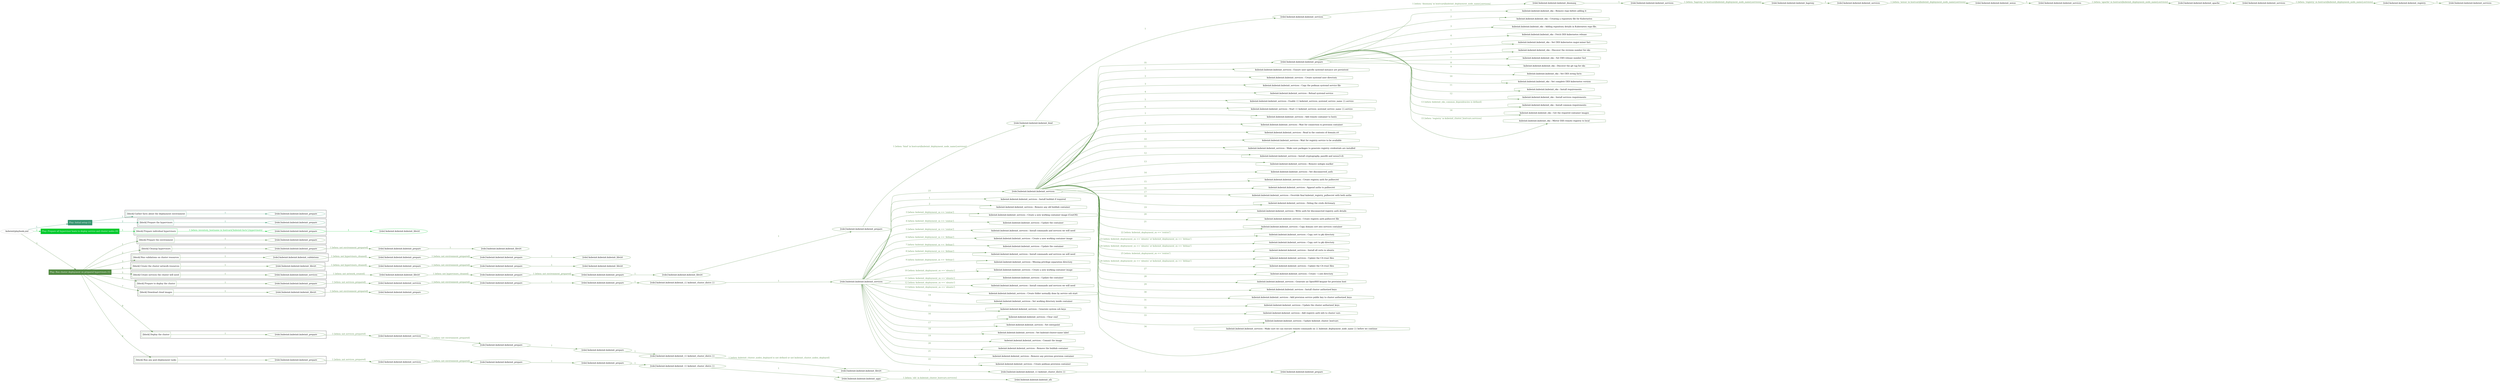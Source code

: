 digraph {
	graph [concentrate=true ordering=in rankdir=LR ratio=fill]
	edge [esep=5 sep=10]
	"kubeinit/playbook.yml" [id=root_node style=dotted]
	play_4af5b30d [label="Play: Initial setup (1)" color="#379570" fontcolor="#ffffff" id=play_4af5b30d shape=box style=filled tooltip=localhost]
	"kubeinit/playbook.yml" -> play_4af5b30d [label="1 " color="#379570" fontcolor="#379570" id=edge_307bab29 labeltooltip="1 " tooltip="1 "]
	subgraph "kubeinit.kubeinit.kubeinit_prepare" {
		role_d21bdc8b [label="[role] kubeinit.kubeinit.kubeinit_prepare" color="#379570" id=role_d21bdc8b tooltip="kubeinit.kubeinit.kubeinit_prepare"]
	}
	subgraph "kubeinit.kubeinit.kubeinit_prepare" {
		role_783dea31 [label="[role] kubeinit.kubeinit.kubeinit_prepare" color="#379570" id=role_783dea31 tooltip="kubeinit.kubeinit.kubeinit_prepare"]
	}
	subgraph "Play: Initial setup (1)" {
		play_4af5b30d -> block_e45ea2d9 [label=1 color="#379570" fontcolor="#379570" id=edge_4e75792c labeltooltip=1 tooltip=1]
		subgraph cluster_block_e45ea2d9 {
			block_e45ea2d9 [label="[block] Gather facts about the deployment environment" color="#379570" id=block_e45ea2d9 labeltooltip="Gather facts about the deployment environment" shape=box tooltip="Gather facts about the deployment environment"]
			block_e45ea2d9 -> role_d21bdc8b [label="1 " color="#379570" fontcolor="#379570" id=edge_722d25c0 labeltooltip="1 " tooltip="1 "]
		}
		play_4af5b30d -> block_027bc35d [label=2 color="#379570" fontcolor="#379570" id=edge_384fc666 labeltooltip=2 tooltip=2]
		subgraph cluster_block_027bc35d {
			block_027bc35d [label="[block] Prepare the hypervisors" color="#379570" id=block_027bc35d labeltooltip="Prepare the hypervisors" shape=box tooltip="Prepare the hypervisors"]
			block_027bc35d -> role_783dea31 [label="1 " color="#379570" fontcolor="#379570" id=edge_d4320a59 labeltooltip="1 " tooltip="1 "]
		}
	}
	play_9fb0c49d [label="Play: Prepare all hypervisor hosts to deploy service and cluster nodes (0)" color="#03c92c" fontcolor="#ffffff" id=play_9fb0c49d shape=box style=filled tooltip="Play: Prepare all hypervisor hosts to deploy service and cluster nodes (0)"]
	"kubeinit/playbook.yml" -> play_9fb0c49d [label="2 " color="#03c92c" fontcolor="#03c92c" id=edge_a8a0c98d labeltooltip="2 " tooltip="2 "]
	subgraph "kubeinit.kubeinit.kubeinit_libvirt" {
		role_eac08421 [label="[role] kubeinit.kubeinit.kubeinit_libvirt" color="#03c92c" id=role_eac08421 tooltip="kubeinit.kubeinit.kubeinit_libvirt"]
	}
	subgraph "kubeinit.kubeinit.kubeinit_prepare" {
		role_8a1178f2 [label="[role] kubeinit.kubeinit.kubeinit_prepare" color="#03c92c" id=role_8a1178f2 tooltip="kubeinit.kubeinit.kubeinit_prepare"]
		role_8a1178f2 -> role_eac08421 [label="1 " color="#03c92c" fontcolor="#03c92c" id=edge_75d1a31f labeltooltip="1 " tooltip="1 "]
	}
	subgraph "Play: Prepare all hypervisor hosts to deploy service and cluster nodes (0)" {
		play_9fb0c49d -> block_c4acc3c5 [label=1 color="#03c92c" fontcolor="#03c92c" id=edge_2bb7d8b1 labeltooltip=1 tooltip=1]
		subgraph cluster_block_c4acc3c5 {
			block_c4acc3c5 [label="[block] Prepare individual hypervisors" color="#03c92c" id=block_c4acc3c5 labeltooltip="Prepare individual hypervisors" shape=box tooltip="Prepare individual hypervisors"]
			block_c4acc3c5 -> role_8a1178f2 [label="1 [when: inventory_hostname in hostvars['kubeinit-facts'].hypervisors]" color="#03c92c" fontcolor="#03c92c" id=edge_46df426f labeltooltip="1 [when: inventory_hostname in hostvars['kubeinit-facts'].hypervisors]" tooltip="1 [when: inventory_hostname in hostvars['kubeinit-facts'].hypervisors]"]
		}
	}
	play_fc95c079 [label="Play: Run cluster deployment on prepared hypervisors (1)" color="#528a42" fontcolor="#ffffff" id=play_fc95c079 shape=box style=filled tooltip=localhost]
	"kubeinit/playbook.yml" -> play_fc95c079 [label="3 " color="#528a42" fontcolor="#528a42" id=edge_a1e49a2c labeltooltip="3 " tooltip="3 "]
	subgraph "kubeinit.kubeinit.kubeinit_prepare" {
		role_b98e9c69 [label="[role] kubeinit.kubeinit.kubeinit_prepare" color="#528a42" id=role_b98e9c69 tooltip="kubeinit.kubeinit.kubeinit_prepare"]
	}
	subgraph "kubeinit.kubeinit.kubeinit_libvirt" {
		role_d0cea2e0 [label="[role] kubeinit.kubeinit.kubeinit_libvirt" color="#528a42" id=role_d0cea2e0 tooltip="kubeinit.kubeinit.kubeinit_libvirt"]
	}
	subgraph "kubeinit.kubeinit.kubeinit_prepare" {
		role_f057ee24 [label="[role] kubeinit.kubeinit.kubeinit_prepare" color="#528a42" id=role_f057ee24 tooltip="kubeinit.kubeinit.kubeinit_prepare"]
		role_f057ee24 -> role_d0cea2e0 [label="1 " color="#528a42" fontcolor="#528a42" id=edge_2158aab5 labeltooltip="1 " tooltip="1 "]
	}
	subgraph "kubeinit.kubeinit.kubeinit_prepare" {
		role_36127e67 [label="[role] kubeinit.kubeinit.kubeinit_prepare" color="#528a42" id=role_36127e67 tooltip="kubeinit.kubeinit.kubeinit_prepare"]
		role_36127e67 -> role_f057ee24 [label="1 [when: not environment_prepared]" color="#528a42" fontcolor="#528a42" id=edge_8e2fa827 labeltooltip="1 [when: not environment_prepared]" tooltip="1 [when: not environment_prepared]"]
	}
	subgraph "kubeinit.kubeinit.kubeinit_libvirt" {
		role_291ab430 [label="[role] kubeinit.kubeinit.kubeinit_libvirt" color="#528a42" id=role_291ab430 tooltip="kubeinit.kubeinit.kubeinit_libvirt"]
	}
	subgraph "kubeinit.kubeinit.kubeinit_prepare" {
		role_2d0fa42d [label="[role] kubeinit.kubeinit.kubeinit_prepare" color="#528a42" id=role_2d0fa42d tooltip="kubeinit.kubeinit.kubeinit_prepare"]
		role_2d0fa42d -> role_291ab430 [label="1 " color="#528a42" fontcolor="#528a42" id=edge_e2684365 labeltooltip="1 " tooltip="1 "]
	}
	subgraph "kubeinit.kubeinit.kubeinit_prepare" {
		role_89dae1c3 [label="[role] kubeinit.kubeinit.kubeinit_prepare" color="#528a42" id=role_89dae1c3 tooltip="kubeinit.kubeinit.kubeinit_prepare"]
		role_89dae1c3 -> role_2d0fa42d [label="1 [when: not environment_prepared]" color="#528a42" fontcolor="#528a42" id=edge_c10c20f0 labeltooltip="1 [when: not environment_prepared]" tooltip="1 [when: not environment_prepared]"]
	}
	subgraph "kubeinit.kubeinit.kubeinit_validations" {
		role_24501eaa [label="[role] kubeinit.kubeinit.kubeinit_validations" color="#528a42" id=role_24501eaa tooltip="kubeinit.kubeinit.kubeinit_validations"]
		role_24501eaa -> role_89dae1c3 [label="1 [when: not hypervisors_cleaned]" color="#528a42" fontcolor="#528a42" id=edge_4a810695 labeltooltip="1 [when: not hypervisors_cleaned]" tooltip="1 [when: not hypervisors_cleaned]"]
	}
	subgraph "kubeinit.kubeinit.kubeinit_libvirt" {
		role_6a0314d7 [label="[role] kubeinit.kubeinit.kubeinit_libvirt" color="#528a42" id=role_6a0314d7 tooltip="kubeinit.kubeinit.kubeinit_libvirt"]
	}
	subgraph "kubeinit.kubeinit.kubeinit_prepare" {
		role_9f98e2e4 [label="[role] kubeinit.kubeinit.kubeinit_prepare" color="#528a42" id=role_9f98e2e4 tooltip="kubeinit.kubeinit.kubeinit_prepare"]
		role_9f98e2e4 -> role_6a0314d7 [label="1 " color="#528a42" fontcolor="#528a42" id=edge_e787936a labeltooltip="1 " tooltip="1 "]
	}
	subgraph "kubeinit.kubeinit.kubeinit_prepare" {
		role_615cc2a1 [label="[role] kubeinit.kubeinit.kubeinit_prepare" color="#528a42" id=role_615cc2a1 tooltip="kubeinit.kubeinit.kubeinit_prepare"]
		role_615cc2a1 -> role_9f98e2e4 [label="1 [when: not environment_prepared]" color="#528a42" fontcolor="#528a42" id=edge_1772a17d labeltooltip="1 [when: not environment_prepared]" tooltip="1 [when: not environment_prepared]"]
	}
	subgraph "kubeinit.kubeinit.kubeinit_libvirt" {
		role_95b3a7ac [label="[role] kubeinit.kubeinit.kubeinit_libvirt" color="#528a42" id=role_95b3a7ac tooltip="kubeinit.kubeinit.kubeinit_libvirt"]
		role_95b3a7ac -> role_615cc2a1 [label="1 [when: not hypervisors_cleaned]" color="#528a42" fontcolor="#528a42" id=edge_0a7a0916 labeltooltip="1 [when: not hypervisors_cleaned]" tooltip="1 [when: not hypervisors_cleaned]"]
	}
	subgraph "kubeinit.kubeinit.kubeinit_services" {
		role_6c9032c8 [label="[role] kubeinit.kubeinit.kubeinit_services" color="#528a42" id=role_6c9032c8 tooltip="kubeinit.kubeinit.kubeinit_services"]
	}
	subgraph "kubeinit.kubeinit.kubeinit_registry" {
		role_69a63db7 [label="[role] kubeinit.kubeinit.kubeinit_registry" color="#528a42" id=role_69a63db7 tooltip="kubeinit.kubeinit.kubeinit_registry"]
		role_69a63db7 -> role_6c9032c8 [label="1 " color="#528a42" fontcolor="#528a42" id=edge_44d157bc labeltooltip="1 " tooltip="1 "]
	}
	subgraph "kubeinit.kubeinit.kubeinit_services" {
		role_b4c59a8b [label="[role] kubeinit.kubeinit.kubeinit_services" color="#528a42" id=role_b4c59a8b tooltip="kubeinit.kubeinit.kubeinit_services"]
		role_b4c59a8b -> role_69a63db7 [label="1 [when: 'registry' in hostvars[kubeinit_deployment_node_name].services]" color="#528a42" fontcolor="#528a42" id=edge_11887ed4 labeltooltip="1 [when: 'registry' in hostvars[kubeinit_deployment_node_name].services]" tooltip="1 [when: 'registry' in hostvars[kubeinit_deployment_node_name].services]"]
	}
	subgraph "kubeinit.kubeinit.kubeinit_apache" {
		role_08577a0a [label="[role] kubeinit.kubeinit.kubeinit_apache" color="#528a42" id=role_08577a0a tooltip="kubeinit.kubeinit.kubeinit_apache"]
		role_08577a0a -> role_b4c59a8b [label="1 " color="#528a42" fontcolor="#528a42" id=edge_f1bfe15d labeltooltip="1 " tooltip="1 "]
	}
	subgraph "kubeinit.kubeinit.kubeinit_services" {
		role_21b98945 [label="[role] kubeinit.kubeinit.kubeinit_services" color="#528a42" id=role_21b98945 tooltip="kubeinit.kubeinit.kubeinit_services"]
		role_21b98945 -> role_08577a0a [label="1 [when: 'apache' in hostvars[kubeinit_deployment_node_name].services]" color="#528a42" fontcolor="#528a42" id=edge_10726353 labeltooltip="1 [when: 'apache' in hostvars[kubeinit_deployment_node_name].services]" tooltip="1 [when: 'apache' in hostvars[kubeinit_deployment_node_name].services]"]
	}
	subgraph "kubeinit.kubeinit.kubeinit_nexus" {
		role_3a901b18 [label="[role] kubeinit.kubeinit.kubeinit_nexus" color="#528a42" id=role_3a901b18 tooltip="kubeinit.kubeinit.kubeinit_nexus"]
		role_3a901b18 -> role_21b98945 [label="1 " color="#528a42" fontcolor="#528a42" id=edge_3ec90878 labeltooltip="1 " tooltip="1 "]
	}
	subgraph "kubeinit.kubeinit.kubeinit_services" {
		role_1ddba022 [label="[role] kubeinit.kubeinit.kubeinit_services" color="#528a42" id=role_1ddba022 tooltip="kubeinit.kubeinit.kubeinit_services"]
		role_1ddba022 -> role_3a901b18 [label="1 [when: 'nexus' in hostvars[kubeinit_deployment_node_name].services]" color="#528a42" fontcolor="#528a42" id=edge_e4822d42 labeltooltip="1 [when: 'nexus' in hostvars[kubeinit_deployment_node_name].services]" tooltip="1 [when: 'nexus' in hostvars[kubeinit_deployment_node_name].services]"]
	}
	subgraph "kubeinit.kubeinit.kubeinit_haproxy" {
		role_e4b5127f [label="[role] kubeinit.kubeinit.kubeinit_haproxy" color="#528a42" id=role_e4b5127f tooltip="kubeinit.kubeinit.kubeinit_haproxy"]
		role_e4b5127f -> role_1ddba022 [label="1 " color="#528a42" fontcolor="#528a42" id=edge_c42166b8 labeltooltip="1 " tooltip="1 "]
	}
	subgraph "kubeinit.kubeinit.kubeinit_services" {
		role_9cd0a8f9 [label="[role] kubeinit.kubeinit.kubeinit_services" color="#528a42" id=role_9cd0a8f9 tooltip="kubeinit.kubeinit.kubeinit_services"]
		role_9cd0a8f9 -> role_e4b5127f [label="1 [when: 'haproxy' in hostvars[kubeinit_deployment_node_name].services]" color="#528a42" fontcolor="#528a42" id=edge_60c370cd labeltooltip="1 [when: 'haproxy' in hostvars[kubeinit_deployment_node_name].services]" tooltip="1 [when: 'haproxy' in hostvars[kubeinit_deployment_node_name].services]"]
	}
	subgraph "kubeinit.kubeinit.kubeinit_dnsmasq" {
		role_7d24b73b [label="[role] kubeinit.kubeinit.kubeinit_dnsmasq" color="#528a42" id=role_7d24b73b tooltip="kubeinit.kubeinit.kubeinit_dnsmasq"]
		role_7d24b73b -> role_9cd0a8f9 [label="1 " color="#528a42" fontcolor="#528a42" id=edge_00c51a7e labeltooltip="1 " tooltip="1 "]
	}
	subgraph "kubeinit.kubeinit.kubeinit_services" {
		role_ce0d1c78 [label="[role] kubeinit.kubeinit.kubeinit_services" color="#528a42" id=role_ce0d1c78 tooltip="kubeinit.kubeinit.kubeinit_services"]
		role_ce0d1c78 -> role_7d24b73b [label="1 [when: 'dnsmasq' in hostvars[kubeinit_deployment_node_name].services]" color="#528a42" fontcolor="#528a42" id=edge_32188c01 labeltooltip="1 [when: 'dnsmasq' in hostvars[kubeinit_deployment_node_name].services]" tooltip="1 [when: 'dnsmasq' in hostvars[kubeinit_deployment_node_name].services]"]
	}
	subgraph "kubeinit.kubeinit.kubeinit_bind" {
		role_a33ff614 [label="[role] kubeinit.kubeinit.kubeinit_bind" color="#528a42" id=role_a33ff614 tooltip="kubeinit.kubeinit.kubeinit_bind"]
		role_a33ff614 -> role_ce0d1c78 [label="1 " color="#528a42" fontcolor="#528a42" id=edge_3ee4a703 labeltooltip="1 " tooltip="1 "]
	}
	subgraph "kubeinit.kubeinit.kubeinit_prepare" {
		role_4df16a18 [label="[role] kubeinit.kubeinit.kubeinit_prepare" color="#528a42" id=role_4df16a18 tooltip="kubeinit.kubeinit.kubeinit_prepare"]
		role_4df16a18 -> role_a33ff614 [label="1 [when: 'bind' in hostvars[kubeinit_deployment_node_name].services]" color="#528a42" fontcolor="#528a42" id=edge_4f498556 labeltooltip="1 [when: 'bind' in hostvars[kubeinit_deployment_node_name].services]" tooltip="1 [when: 'bind' in hostvars[kubeinit_deployment_node_name].services]"]
	}
	subgraph "kubeinit.kubeinit.kubeinit_libvirt" {
		role_eb2b00de [label="[role] kubeinit.kubeinit.kubeinit_libvirt" color="#528a42" id=role_eb2b00de tooltip="kubeinit.kubeinit.kubeinit_libvirt"]
		role_eb2b00de -> role_4df16a18 [label="1 " color="#528a42" fontcolor="#528a42" id=edge_6e7a02c6 labeltooltip="1 " tooltip="1 "]
	}
	subgraph "kubeinit.kubeinit.kubeinit_prepare" {
		role_b0ddc27c [label="[role] kubeinit.kubeinit.kubeinit_prepare" color="#528a42" id=role_b0ddc27c tooltip="kubeinit.kubeinit.kubeinit_prepare"]
		role_b0ddc27c -> role_eb2b00de [label="1 " color="#528a42" fontcolor="#528a42" id=edge_7518dd1b labeltooltip="1 " tooltip="1 "]
	}
	subgraph "kubeinit.kubeinit.kubeinit_prepare" {
		role_80b0f990 [label="[role] kubeinit.kubeinit.kubeinit_prepare" color="#528a42" id=role_80b0f990 tooltip="kubeinit.kubeinit.kubeinit_prepare"]
		role_80b0f990 -> role_b0ddc27c [label="1 [when: not environment_prepared]" color="#528a42" fontcolor="#528a42" id=edge_d1258f82 labeltooltip="1 [when: not environment_prepared]" tooltip="1 [when: not environment_prepared]"]
	}
	subgraph "kubeinit.kubeinit.kubeinit_libvirt" {
		role_2a7d5e2b [label="[role] kubeinit.kubeinit.kubeinit_libvirt" color="#528a42" id=role_2a7d5e2b tooltip="kubeinit.kubeinit.kubeinit_libvirt"]
		role_2a7d5e2b -> role_80b0f990 [label="1 [when: not hypervisors_cleaned]" color="#528a42" fontcolor="#528a42" id=edge_b96d59d5 labeltooltip="1 [when: not hypervisors_cleaned]" tooltip="1 [when: not hypervisors_cleaned]"]
	}
	subgraph "kubeinit.kubeinit.kubeinit_services" {
		role_e1b57bee [label="[role] kubeinit.kubeinit.kubeinit_services" color="#528a42" id=role_e1b57bee tooltip="kubeinit.kubeinit.kubeinit_services"]
		role_e1b57bee -> role_2a7d5e2b [label="1 [when: not network_created]" color="#528a42" fontcolor="#528a42" id=edge_4e8f8edd labeltooltip="1 [when: not network_created]" tooltip="1 [when: not network_created]"]
	}
	subgraph "kubeinit.kubeinit.kubeinit_prepare" {
		role_d3d9bc76 [label="[role] kubeinit.kubeinit.kubeinit_prepare" color="#528a42" id=role_d3d9bc76 tooltip="kubeinit.kubeinit.kubeinit_prepare"]
		task_34554c26 [label="kubeinit.kubeinit.kubeinit_eks : Remove repo before adding it" color="#528a42" id=task_34554c26 shape=octagon tooltip="kubeinit.kubeinit.kubeinit_eks : Remove repo before adding it"]
		role_d3d9bc76 -> task_34554c26 [label="1 " color="#528a42" fontcolor="#528a42" id=edge_3ca3702e labeltooltip="1 " tooltip="1 "]
		task_522dce9d [label="kubeinit.kubeinit.kubeinit_eks : Creating a repository file for Kubernetes" color="#528a42" id=task_522dce9d shape=octagon tooltip="kubeinit.kubeinit.kubeinit_eks : Creating a repository file for Kubernetes"]
		role_d3d9bc76 -> task_522dce9d [label="2 " color="#528a42" fontcolor="#528a42" id=edge_889c1fa3 labeltooltip="2 " tooltip="2 "]
		task_fac2f535 [label="kubeinit.kubeinit.kubeinit_eks : Adding repository details in Kubernetes repo file." color="#528a42" id=task_fac2f535 shape=octagon tooltip="kubeinit.kubeinit.kubeinit_eks : Adding repository details in Kubernetes repo file."]
		role_d3d9bc76 -> task_fac2f535 [label="3 " color="#528a42" fontcolor="#528a42" id=edge_975c1131 labeltooltip="3 " tooltip="3 "]
		task_9f232e6a [label="kubeinit.kubeinit.kubeinit_eks : Fetch EKS kubernetes release" color="#528a42" id=task_9f232e6a shape=octagon tooltip="kubeinit.kubeinit.kubeinit_eks : Fetch EKS kubernetes release"]
		role_d3d9bc76 -> task_9f232e6a [label="4 " color="#528a42" fontcolor="#528a42" id=edge_8a7523f1 labeltooltip="4 " tooltip="4 "]
		task_56c75727 [label="kubeinit.kubeinit.kubeinit_eks : Set EKS kubernetes major-minor fact" color="#528a42" id=task_56c75727 shape=octagon tooltip="kubeinit.kubeinit.kubeinit_eks : Set EKS kubernetes major-minor fact"]
		role_d3d9bc76 -> task_56c75727 [label="5 " color="#528a42" fontcolor="#528a42" id=edge_07ef0980 labeltooltip="5 " tooltip="5 "]
		task_88438f71 [label="kubeinit.kubeinit.kubeinit_eks : Discover the revision number for eks" color="#528a42" id=task_88438f71 shape=octagon tooltip="kubeinit.kubeinit.kubeinit_eks : Discover the revision number for eks"]
		role_d3d9bc76 -> task_88438f71 [label="6 " color="#528a42" fontcolor="#528a42" id=edge_f2587a72 labeltooltip="6 " tooltip="6 "]
		task_da3a9000 [label="kubeinit.kubeinit.kubeinit_eks : Set EKS release number fact" color="#528a42" id=task_da3a9000 shape=octagon tooltip="kubeinit.kubeinit.kubeinit_eks : Set EKS release number fact"]
		role_d3d9bc76 -> task_da3a9000 [label="7 " color="#528a42" fontcolor="#528a42" id=edge_b9398ad0 labeltooltip="7 " tooltip="7 "]
		task_315ffce6 [label="kubeinit.kubeinit.kubeinit_eks : Discover the git tag for eks" color="#528a42" id=task_315ffce6 shape=octagon tooltip="kubeinit.kubeinit.kubeinit_eks : Discover the git tag for eks"]
		role_d3d9bc76 -> task_315ffce6 [label="8 " color="#528a42" fontcolor="#528a42" id=edge_a2b0c111 labeltooltip="8 " tooltip="8 "]
		task_9a35f4d5 [label="kubeinit.kubeinit.kubeinit_eks : Set EKS string facts" color="#528a42" id=task_9a35f4d5 shape=octagon tooltip="kubeinit.kubeinit.kubeinit_eks : Set EKS string facts"]
		role_d3d9bc76 -> task_9a35f4d5 [label="9 " color="#528a42" fontcolor="#528a42" id=edge_25d95260 labeltooltip="9 " tooltip="9 "]
		task_4779636c [label="kubeinit.kubeinit.kubeinit_eks : Set complete EKS kubernetes version" color="#528a42" id=task_4779636c shape=octagon tooltip="kubeinit.kubeinit.kubeinit_eks : Set complete EKS kubernetes version"]
		role_d3d9bc76 -> task_4779636c [label="10 " color="#528a42" fontcolor="#528a42" id=edge_666ce4e5 labeltooltip="10 " tooltip="10 "]
		task_30c92c44 [label="kubeinit.kubeinit.kubeinit_eks : Install requirements" color="#528a42" id=task_30c92c44 shape=octagon tooltip="kubeinit.kubeinit.kubeinit_eks : Install requirements"]
		role_d3d9bc76 -> task_30c92c44 [label="11 " color="#528a42" fontcolor="#528a42" id=edge_f23243ac labeltooltip="11 " tooltip="11 "]
		task_8db12610 [label="kubeinit.kubeinit.kubeinit_eks : Install services requirements" color="#528a42" id=task_8db12610 shape=octagon tooltip="kubeinit.kubeinit.kubeinit_eks : Install services requirements"]
		role_d3d9bc76 -> task_8db12610 [label="12 " color="#528a42" fontcolor="#528a42" id=edge_ab1d73b8 labeltooltip="12 " tooltip="12 "]
		task_dd5eb38b [label="kubeinit.kubeinit.kubeinit_eks : Install common requirements" color="#528a42" id=task_dd5eb38b shape=octagon tooltip="kubeinit.kubeinit.kubeinit_eks : Install common requirements"]
		role_d3d9bc76 -> task_dd5eb38b [label="13 [when: kubeinit_eks_common_dependencies is defined]" color="#528a42" fontcolor="#528a42" id=edge_097f544d labeltooltip="13 [when: kubeinit_eks_common_dependencies is defined]" tooltip="13 [when: kubeinit_eks_common_dependencies is defined]"]
		task_1ad29309 [label="kubeinit.kubeinit.kubeinit_eks : Get the required container images" color="#528a42" id=task_1ad29309 shape=octagon tooltip="kubeinit.kubeinit.kubeinit_eks : Get the required container images"]
		role_d3d9bc76 -> task_1ad29309 [label="14 " color="#528a42" fontcolor="#528a42" id=edge_172de211 labeltooltip="14 " tooltip="14 "]
		task_92eeb5e4 [label="kubeinit.kubeinit.kubeinit_eks : Mirror EKS remote registry to local" color="#528a42" id=task_92eeb5e4 shape=octagon tooltip="kubeinit.kubeinit.kubeinit_eks : Mirror EKS remote registry to local"]
		role_d3d9bc76 -> task_92eeb5e4 [label="15 [when: 'registry' in kubeinit_cluster_hostvars.services]" color="#528a42" fontcolor="#528a42" id=edge_4101256f labeltooltip="15 [when: 'registry' in kubeinit_cluster_hostvars.services]" tooltip="15 [when: 'registry' in kubeinit_cluster_hostvars.services]"]
	}
	subgraph "kubeinit.kubeinit.kubeinit_services" {
		role_adb0482c [label="[role] kubeinit.kubeinit.kubeinit_services" color="#528a42" id=role_adb0482c tooltip="kubeinit.kubeinit.kubeinit_services"]
		task_7a1f2956 [label="kubeinit.kubeinit.kubeinit_services : Ensure user specific systemd instance are persistent" color="#528a42" id=task_7a1f2956 shape=octagon tooltip="kubeinit.kubeinit.kubeinit_services : Ensure user specific systemd instance are persistent"]
		role_adb0482c -> task_7a1f2956 [label="1 " color="#528a42" fontcolor="#528a42" id=edge_0d239919 labeltooltip="1 " tooltip="1 "]
		task_f0efe1a6 [label="kubeinit.kubeinit.kubeinit_services : Create systemd user directory" color="#528a42" id=task_f0efe1a6 shape=octagon tooltip="kubeinit.kubeinit.kubeinit_services : Create systemd user directory"]
		role_adb0482c -> task_f0efe1a6 [label="2 " color="#528a42" fontcolor="#528a42" id=edge_547b7a45 labeltooltip="2 " tooltip="2 "]
		task_cd039967 [label="kubeinit.kubeinit.kubeinit_services : Copy the podman systemd service file" color="#528a42" id=task_cd039967 shape=octagon tooltip="kubeinit.kubeinit.kubeinit_services : Copy the podman systemd service file"]
		role_adb0482c -> task_cd039967 [label="3 " color="#528a42" fontcolor="#528a42" id=edge_3dbbedd5 labeltooltip="3 " tooltip="3 "]
		task_2c7b43a4 [label="kubeinit.kubeinit.kubeinit_services : Reload systemd service" color="#528a42" id=task_2c7b43a4 shape=octagon tooltip="kubeinit.kubeinit.kubeinit_services : Reload systemd service"]
		role_adb0482c -> task_2c7b43a4 [label="4 " color="#528a42" fontcolor="#528a42" id=edge_951d217a labeltooltip="4 " tooltip="4 "]
		task_698421ee [label="kubeinit.kubeinit.kubeinit_services : Enable {{ kubeinit_services_systemd_service_name }}.service" color="#528a42" id=task_698421ee shape=octagon tooltip="kubeinit.kubeinit.kubeinit_services : Enable {{ kubeinit_services_systemd_service_name }}.service"]
		role_adb0482c -> task_698421ee [label="5 " color="#528a42" fontcolor="#528a42" id=edge_81012396 labeltooltip="5 " tooltip="5 "]
		task_d42bbd0b [label="kubeinit.kubeinit.kubeinit_services : Start {{ kubeinit_services_systemd_service_name }}.service" color="#528a42" id=task_d42bbd0b shape=octagon tooltip="kubeinit.kubeinit.kubeinit_services : Start {{ kubeinit_services_systemd_service_name }}.service"]
		role_adb0482c -> task_d42bbd0b [label="6 " color="#528a42" fontcolor="#528a42" id=edge_0cac703b labeltooltip="6 " tooltip="6 "]
		task_0adf26e2 [label="kubeinit.kubeinit.kubeinit_services : Add remote container to hosts" color="#528a42" id=task_0adf26e2 shape=octagon tooltip="kubeinit.kubeinit.kubeinit_services : Add remote container to hosts"]
		role_adb0482c -> task_0adf26e2 [label="7 " color="#528a42" fontcolor="#528a42" id=edge_3162b7ee labeltooltip="7 " tooltip="7 "]
		task_037a2d00 [label="kubeinit.kubeinit.kubeinit_services : Wait for connection to provision container" color="#528a42" id=task_037a2d00 shape=octagon tooltip="kubeinit.kubeinit.kubeinit_services : Wait for connection to provision container"]
		role_adb0482c -> task_037a2d00 [label="8 " color="#528a42" fontcolor="#528a42" id=edge_dd0f5e60 labeltooltip="8 " tooltip="8 "]
		task_2854c02a [label="kubeinit.kubeinit.kubeinit_services : Read in the contents of domain.crt" color="#528a42" id=task_2854c02a shape=octagon tooltip="kubeinit.kubeinit.kubeinit_services : Read in the contents of domain.crt"]
		role_adb0482c -> task_2854c02a [label="9 " color="#528a42" fontcolor="#528a42" id=edge_1f709e9e labeltooltip="9 " tooltip="9 "]
		task_d0821d9a [label="kubeinit.kubeinit.kubeinit_services : Wait for registry service to be available" color="#528a42" id=task_d0821d9a shape=octagon tooltip="kubeinit.kubeinit.kubeinit_services : Wait for registry service to be available"]
		role_adb0482c -> task_d0821d9a [label="10 " color="#528a42" fontcolor="#528a42" id=edge_49451e32 labeltooltip="10 " tooltip="10 "]
		task_a1e58851 [label="kubeinit.kubeinit.kubeinit_services : Make sure packages to generate registry credentials are installed" color="#528a42" id=task_a1e58851 shape=octagon tooltip="kubeinit.kubeinit.kubeinit_services : Make sure packages to generate registry credentials are installed"]
		role_adb0482c -> task_a1e58851 [label="11 " color="#528a42" fontcolor="#528a42" id=edge_843a710c labeltooltip="11 " tooltip="11 "]
		task_2a908590 [label="kubeinit.kubeinit.kubeinit_services : Install cryptography, passlib and nexus3-cli" color="#528a42" id=task_2a908590 shape=octagon tooltip="kubeinit.kubeinit.kubeinit_services : Install cryptography, passlib and nexus3-cli"]
		role_adb0482c -> task_2a908590 [label="12 " color="#528a42" fontcolor="#528a42" id=edge_e6899b8c labeltooltip="12 " tooltip="12 "]
		task_728204c6 [label="kubeinit.kubeinit.kubeinit_services : Remove nologin marker" color="#528a42" id=task_728204c6 shape=octagon tooltip="kubeinit.kubeinit.kubeinit_services : Remove nologin marker"]
		role_adb0482c -> task_728204c6 [label="13 " color="#528a42" fontcolor="#528a42" id=edge_0c28634f labeltooltip="13 " tooltip="13 "]
		task_b57ab956 [label="kubeinit.kubeinit.kubeinit_services : Set disconnected_auth" color="#528a42" id=task_b57ab956 shape=octagon tooltip="kubeinit.kubeinit.kubeinit_services : Set disconnected_auth"]
		role_adb0482c -> task_b57ab956 [label="14 " color="#528a42" fontcolor="#528a42" id=edge_0a96cbca labeltooltip="14 " tooltip="14 "]
		task_f6ba6abc [label="kubeinit.kubeinit.kubeinit_services : Create registry auth for pullsecret" color="#528a42" id=task_f6ba6abc shape=octagon tooltip="kubeinit.kubeinit.kubeinit_services : Create registry auth for pullsecret"]
		role_adb0482c -> task_f6ba6abc [label="15 " color="#528a42" fontcolor="#528a42" id=edge_6b4a5b1c labeltooltip="15 " tooltip="15 "]
		task_35e48f9c [label="kubeinit.kubeinit.kubeinit_services : Append auths to pullsecret" color="#528a42" id=task_35e48f9c shape=octagon tooltip="kubeinit.kubeinit.kubeinit_services : Append auths to pullsecret"]
		role_adb0482c -> task_35e48f9c [label="16 " color="#528a42" fontcolor="#528a42" id=edge_212afcb4 labeltooltip="16 " tooltip="16 "]
		task_0f34dd66 [label="kubeinit.kubeinit.kubeinit_services : Override final kubeinit_registry_pullsecret with both auths" color="#528a42" id=task_0f34dd66 shape=octagon tooltip="kubeinit.kubeinit.kubeinit_services : Override final kubeinit_registry_pullsecret with both auths"]
		role_adb0482c -> task_0f34dd66 [label="17 " color="#528a42" fontcolor="#528a42" id=edge_7bdf4971 labeltooltip="17 " tooltip="17 "]
		task_82355e1d [label="kubeinit.kubeinit.kubeinit_services : Debug the creds dictionary" color="#528a42" id=task_82355e1d shape=octagon tooltip="kubeinit.kubeinit.kubeinit_services : Debug the creds dictionary"]
		role_adb0482c -> task_82355e1d [label="18 " color="#528a42" fontcolor="#528a42" id=edge_39488aec labeltooltip="18 " tooltip="18 "]
		task_5badd26f [label="kubeinit.kubeinit.kubeinit_services : Write auth for disconnected registry auth details" color="#528a42" id=task_5badd26f shape=octagon tooltip="kubeinit.kubeinit.kubeinit_services : Write auth for disconnected registry auth details"]
		role_adb0482c -> task_5badd26f [label="19 " color="#528a42" fontcolor="#528a42" id=edge_167a28de labeltooltip="19 " tooltip="19 "]
		task_5fc639b3 [label="kubeinit.kubeinit.kubeinit_services : Create registry auth pullsecret file" color="#528a42" id=task_5fc639b3 shape=octagon tooltip="kubeinit.kubeinit.kubeinit_services : Create registry auth pullsecret file"]
		role_adb0482c -> task_5fc639b3 [label="20 " color="#528a42" fontcolor="#528a42" id=edge_a9b54baf labeltooltip="20 " tooltip="20 "]
		task_4804e9c7 [label="kubeinit.kubeinit.kubeinit_services : Copy domain cert into services container" color="#528a42" id=task_4804e9c7 shape=octagon tooltip="kubeinit.kubeinit.kubeinit_services : Copy domain cert into services container"]
		role_adb0482c -> task_4804e9c7 [label="21 " color="#528a42" fontcolor="#528a42" id=edge_a193dc79 labeltooltip="21 " tooltip="21 "]
		task_889042cb [label="kubeinit.kubeinit.kubeinit_services : Copy cert to pki directory" color="#528a42" id=task_889042cb shape=octagon tooltip="kubeinit.kubeinit.kubeinit_services : Copy cert to pki directory"]
		role_adb0482c -> task_889042cb [label="22 [when: kubeinit_deployment_os == 'centos']" color="#528a42" fontcolor="#528a42" id=edge_c238bfda labeltooltip="22 [when: kubeinit_deployment_os == 'centos']" tooltip="22 [when: kubeinit_deployment_os == 'centos']"]
		task_c089baf3 [label="kubeinit.kubeinit.kubeinit_services : Copy cert to pki directory" color="#528a42" id=task_c089baf3 shape=octagon tooltip="kubeinit.kubeinit.kubeinit_services : Copy cert to pki directory"]
		role_adb0482c -> task_c089baf3 [label="23 [when: kubeinit_deployment_os == 'ubuntu' or kubeinit_deployment_os == 'debian']" color="#528a42" fontcolor="#528a42" id=edge_71eee2a1 labeltooltip="23 [when: kubeinit_deployment_os == 'ubuntu' or kubeinit_deployment_os == 'debian']" tooltip="23 [when: kubeinit_deployment_os == 'ubuntu' or kubeinit_deployment_os == 'debian']"]
		task_c8c016c6 [label="kubeinit.kubeinit.kubeinit_services : Install all certs in ubuntu" color="#528a42" id=task_c8c016c6 shape=octagon tooltip="kubeinit.kubeinit.kubeinit_services : Install all certs in ubuntu"]
		role_adb0482c -> task_c8c016c6 [label="24 [when: kubeinit_deployment_os == 'ubuntu' or kubeinit_deployment_os == 'debian']" color="#528a42" fontcolor="#528a42" id=edge_635e002e labeltooltip="24 [when: kubeinit_deployment_os == 'ubuntu' or kubeinit_deployment_os == 'debian']" tooltip="24 [when: kubeinit_deployment_os == 'ubuntu' or kubeinit_deployment_os == 'debian']"]
		task_58269f14 [label="kubeinit.kubeinit.kubeinit_services : Update the CA trust files" color="#528a42" id=task_58269f14 shape=octagon tooltip="kubeinit.kubeinit.kubeinit_services : Update the CA trust files"]
		role_adb0482c -> task_58269f14 [label="25 [when: kubeinit_deployment_os == 'centos']" color="#528a42" fontcolor="#528a42" id=edge_1380ed05 labeltooltip="25 [when: kubeinit_deployment_os == 'centos']" tooltip="25 [when: kubeinit_deployment_os == 'centos']"]
		task_58ee4605 [label="kubeinit.kubeinit.kubeinit_services : Update the CA trust files" color="#528a42" id=task_58ee4605 shape=octagon tooltip="kubeinit.kubeinit.kubeinit_services : Update the CA trust files"]
		role_adb0482c -> task_58ee4605 [label="26 [when: kubeinit_deployment_os == 'ubuntu' or kubeinit_deployment_os == 'debian']" color="#528a42" fontcolor="#528a42" id=edge_c5ea5b8a labeltooltip="26 [when: kubeinit_deployment_os == 'ubuntu' or kubeinit_deployment_os == 'debian']" tooltip="26 [when: kubeinit_deployment_os == 'ubuntu' or kubeinit_deployment_os == 'debian']"]
		task_320033a7 [label="kubeinit.kubeinit.kubeinit_services : Create ~/.ssh directory" color="#528a42" id=task_320033a7 shape=octagon tooltip="kubeinit.kubeinit.kubeinit_services : Create ~/.ssh directory"]
		role_adb0482c -> task_320033a7 [label="27 " color="#528a42" fontcolor="#528a42" id=edge_8ae7c1bf labeltooltip="27 " tooltip="27 "]
		task_30065716 [label="kubeinit.kubeinit.kubeinit_services : Generate an OpenSSH keypair for provision host" color="#528a42" id=task_30065716 shape=octagon tooltip="kubeinit.kubeinit.kubeinit_services : Generate an OpenSSH keypair for provision host"]
		role_adb0482c -> task_30065716 [label="28 " color="#528a42" fontcolor="#528a42" id=edge_ce3799b0 labeltooltip="28 " tooltip="28 "]
		task_c4bdeb99 [label="kubeinit.kubeinit.kubeinit_services : Install cluster authorized keys" color="#528a42" id=task_c4bdeb99 shape=octagon tooltip="kubeinit.kubeinit.kubeinit_services : Install cluster authorized keys"]
		role_adb0482c -> task_c4bdeb99 [label="29 " color="#528a42" fontcolor="#528a42" id=edge_483f12ac labeltooltip="29 " tooltip="29 "]
		task_5e918af6 [label="kubeinit.kubeinit.kubeinit_services : Add provision service public key to cluster authorized_keys" color="#528a42" id=task_5e918af6 shape=octagon tooltip="kubeinit.kubeinit.kubeinit_services : Add provision service public key to cluster authorized_keys"]
		role_adb0482c -> task_5e918af6 [label="30 " color="#528a42" fontcolor="#528a42" id=edge_e6c98ec4 labeltooltip="30 " tooltip="30 "]
		task_d295002a [label="kubeinit.kubeinit.kubeinit_services : Update the cluster authorized_keys" color="#528a42" id=task_d295002a shape=octagon tooltip="kubeinit.kubeinit.kubeinit_services : Update the cluster authorized_keys"]
		role_adb0482c -> task_d295002a [label="31 " color="#528a42" fontcolor="#528a42" id=edge_02d11625 labeltooltip="31 " tooltip="31 "]
		task_7b202793 [label="kubeinit.kubeinit.kubeinit_services : Add registry auth info to cluster vars" color="#528a42" id=task_7b202793 shape=octagon tooltip="kubeinit.kubeinit.kubeinit_services : Add registry auth info to cluster vars"]
		role_adb0482c -> task_7b202793 [label="32 " color="#528a42" fontcolor="#528a42" id=edge_9138aff4 labeltooltip="32 " tooltip="32 "]
		task_72f07fea [label="kubeinit.kubeinit.kubeinit_services : Update kubeinit_cluster_hostvars" color="#528a42" id=task_72f07fea shape=octagon tooltip="kubeinit.kubeinit.kubeinit_services : Update kubeinit_cluster_hostvars"]
		role_adb0482c -> task_72f07fea [label="33 " color="#528a42" fontcolor="#528a42" id=edge_cb792f2f labeltooltip="33 " tooltip="33 "]
		task_51d43a85 [label="kubeinit.kubeinit.kubeinit_services : Make sure we can execute remote commands on {{ kubeinit_deployment_node_name }} before we continue" color="#528a42" id=task_51d43a85 shape=octagon tooltip="kubeinit.kubeinit.kubeinit_services : Make sure we can execute remote commands on {{ kubeinit_deployment_node_name }} before we continue"]
		role_adb0482c -> task_51d43a85 [label="34 " color="#528a42" fontcolor="#528a42" id=edge_e6594fd6 labeltooltip="34 " tooltip="34 "]
		role_adb0482c -> role_d3d9bc76 [label="35 " color="#528a42" fontcolor="#528a42" id=edge_faeb1573 labeltooltip="35 " tooltip="35 "]
	}
	subgraph "kubeinit.kubeinit.kubeinit_services" {
		role_967a3c72 [label="[role] kubeinit.kubeinit.kubeinit_services" color="#528a42" id=role_967a3c72 tooltip="kubeinit.kubeinit.kubeinit_services"]
		task_ddfff4d1 [label="kubeinit.kubeinit.kubeinit_services : Install buildah if required" color="#528a42" id=task_ddfff4d1 shape=octagon tooltip="kubeinit.kubeinit.kubeinit_services : Install buildah if required"]
		role_967a3c72 -> task_ddfff4d1 [label="1 " color="#528a42" fontcolor="#528a42" id=edge_6fc6a6ea labeltooltip="1 " tooltip="1 "]
		task_15c6cd3e [label="kubeinit.kubeinit.kubeinit_services : Remove any old buildah container" color="#528a42" id=task_15c6cd3e shape=octagon tooltip="kubeinit.kubeinit.kubeinit_services : Remove any old buildah container"]
		role_967a3c72 -> task_15c6cd3e [label="2 " color="#528a42" fontcolor="#528a42" id=edge_d0db39f3 labeltooltip="2 " tooltip="2 "]
		task_3212b45c [label="kubeinit.kubeinit.kubeinit_services : Create a new working container image (CentOS)" color="#528a42" id=task_3212b45c shape=octagon tooltip="kubeinit.kubeinit.kubeinit_services : Create a new working container image (CentOS)"]
		role_967a3c72 -> task_3212b45c [label="3 [when: kubeinit_deployment_os == 'centos']" color="#528a42" fontcolor="#528a42" id=edge_bd645c8d labeltooltip="3 [when: kubeinit_deployment_os == 'centos']" tooltip="3 [when: kubeinit_deployment_os == 'centos']"]
		task_0fb970b0 [label="kubeinit.kubeinit.kubeinit_services : Update the container" color="#528a42" id=task_0fb970b0 shape=octagon tooltip="kubeinit.kubeinit.kubeinit_services : Update the container"]
		role_967a3c72 -> task_0fb970b0 [label="4 [when: kubeinit_deployment_os == 'centos']" color="#528a42" fontcolor="#528a42" id=edge_74571b21 labeltooltip="4 [when: kubeinit_deployment_os == 'centos']" tooltip="4 [when: kubeinit_deployment_os == 'centos']"]
		task_3e5b7228 [label="kubeinit.kubeinit.kubeinit_services : Install commands and services we will need" color="#528a42" id=task_3e5b7228 shape=octagon tooltip="kubeinit.kubeinit.kubeinit_services : Install commands and services we will need"]
		role_967a3c72 -> task_3e5b7228 [label="5 [when: kubeinit_deployment_os == 'centos']" color="#528a42" fontcolor="#528a42" id=edge_961dc070 labeltooltip="5 [when: kubeinit_deployment_os == 'centos']" tooltip="5 [when: kubeinit_deployment_os == 'centos']"]
		task_efa66d05 [label="kubeinit.kubeinit.kubeinit_services : Create a new working container image" color="#528a42" id=task_efa66d05 shape=octagon tooltip="kubeinit.kubeinit.kubeinit_services : Create a new working container image"]
		role_967a3c72 -> task_efa66d05 [label="6 [when: kubeinit_deployment_os == 'debian']" color="#528a42" fontcolor="#528a42" id=edge_f7d6032f labeltooltip="6 [when: kubeinit_deployment_os == 'debian']" tooltip="6 [when: kubeinit_deployment_os == 'debian']"]
		task_a8edf18e [label="kubeinit.kubeinit.kubeinit_services : Update the container" color="#528a42" id=task_a8edf18e shape=octagon tooltip="kubeinit.kubeinit.kubeinit_services : Update the container"]
		role_967a3c72 -> task_a8edf18e [label="7 [when: kubeinit_deployment_os == 'debian']" color="#528a42" fontcolor="#528a42" id=edge_73a0d3fe labeltooltip="7 [when: kubeinit_deployment_os == 'debian']" tooltip="7 [when: kubeinit_deployment_os == 'debian']"]
		task_97e86a8d [label="kubeinit.kubeinit.kubeinit_services : Install commands and services we will need" color="#528a42" id=task_97e86a8d shape=octagon tooltip="kubeinit.kubeinit.kubeinit_services : Install commands and services we will need"]
		role_967a3c72 -> task_97e86a8d [label="8 [when: kubeinit_deployment_os == 'debian']" color="#528a42" fontcolor="#528a42" id=edge_3f92eabe labeltooltip="8 [when: kubeinit_deployment_os == 'debian']" tooltip="8 [when: kubeinit_deployment_os == 'debian']"]
		task_9174d95a [label="kubeinit.kubeinit.kubeinit_services : Missing privilege separation directory" color="#528a42" id=task_9174d95a shape=octagon tooltip="kubeinit.kubeinit.kubeinit_services : Missing privilege separation directory"]
		role_967a3c72 -> task_9174d95a [label="9 [when: kubeinit_deployment_os == 'debian']" color="#528a42" fontcolor="#528a42" id=edge_f9fd2b02 labeltooltip="9 [when: kubeinit_deployment_os == 'debian']" tooltip="9 [when: kubeinit_deployment_os == 'debian']"]
		task_4d99eb6f [label="kubeinit.kubeinit.kubeinit_services : Create a new working container image" color="#528a42" id=task_4d99eb6f shape=octagon tooltip="kubeinit.kubeinit.kubeinit_services : Create a new working container image"]
		role_967a3c72 -> task_4d99eb6f [label="10 [when: kubeinit_deployment_os == 'ubuntu']" color="#528a42" fontcolor="#528a42" id=edge_55c1e966 labeltooltip="10 [when: kubeinit_deployment_os == 'ubuntu']" tooltip="10 [when: kubeinit_deployment_os == 'ubuntu']"]
		task_3a9e0b45 [label="kubeinit.kubeinit.kubeinit_services : Update the container" color="#528a42" id=task_3a9e0b45 shape=octagon tooltip="kubeinit.kubeinit.kubeinit_services : Update the container"]
		role_967a3c72 -> task_3a9e0b45 [label="11 [when: kubeinit_deployment_os == 'ubuntu']" color="#528a42" fontcolor="#528a42" id=edge_8e55f779 labeltooltip="11 [when: kubeinit_deployment_os == 'ubuntu']" tooltip="11 [when: kubeinit_deployment_os == 'ubuntu']"]
		task_520ceaef [label="kubeinit.kubeinit.kubeinit_services : Install commands and services we will need" color="#528a42" id=task_520ceaef shape=octagon tooltip="kubeinit.kubeinit.kubeinit_services : Install commands and services we will need"]
		role_967a3c72 -> task_520ceaef [label="12 [when: kubeinit_deployment_os == 'ubuntu']" color="#528a42" fontcolor="#528a42" id=edge_8c187fa6 labeltooltip="12 [when: kubeinit_deployment_os == 'ubuntu']" tooltip="12 [when: kubeinit_deployment_os == 'ubuntu']"]
		task_c66aae64 [label="kubeinit.kubeinit.kubeinit_services : Create folder normally done by service ssh start" color="#528a42" id=task_c66aae64 shape=octagon tooltip="kubeinit.kubeinit.kubeinit_services : Create folder normally done by service ssh start"]
		role_967a3c72 -> task_c66aae64 [label="13 [when: kubeinit_deployment_os == 'ubuntu']" color="#528a42" fontcolor="#528a42" id=edge_c028770a labeltooltip="13 [when: kubeinit_deployment_os == 'ubuntu']" tooltip="13 [when: kubeinit_deployment_os == 'ubuntu']"]
		task_febeae38 [label="kubeinit.kubeinit.kubeinit_services : Set working directory inside container" color="#528a42" id=task_febeae38 shape=octagon tooltip="kubeinit.kubeinit.kubeinit_services : Set working directory inside container"]
		role_967a3c72 -> task_febeae38 [label="14 " color="#528a42" fontcolor="#528a42" id=edge_8ac70045 labeltooltip="14 " tooltip="14 "]
		task_d83bdda9 [label="kubeinit.kubeinit.kubeinit_services : Generate system ssh keys" color="#528a42" id=task_d83bdda9 shape=octagon tooltip="kubeinit.kubeinit.kubeinit_services : Generate system ssh keys"]
		role_967a3c72 -> task_d83bdda9 [label="15 " color="#528a42" fontcolor="#528a42" id=edge_bd4302b7 labeltooltip="15 " tooltip="15 "]
		task_03159116 [label="kubeinit.kubeinit.kubeinit_services : Clear cmd" color="#528a42" id=task_03159116 shape=octagon tooltip="kubeinit.kubeinit.kubeinit_services : Clear cmd"]
		role_967a3c72 -> task_03159116 [label="16 " color="#528a42" fontcolor="#528a42" id=edge_badfe8ee labeltooltip="16 " tooltip="16 "]
		task_b8ce7f40 [label="kubeinit.kubeinit.kubeinit_services : Set entrypoint" color="#528a42" id=task_b8ce7f40 shape=octagon tooltip="kubeinit.kubeinit.kubeinit_services : Set entrypoint"]
		role_967a3c72 -> task_b8ce7f40 [label="17 " color="#528a42" fontcolor="#528a42" id=edge_be74e442 labeltooltip="17 " tooltip="17 "]
		task_c78a73e8 [label="kubeinit.kubeinit.kubeinit_services : Set kubeinit-cluster-name label" color="#528a42" id=task_c78a73e8 shape=octagon tooltip="kubeinit.kubeinit.kubeinit_services : Set kubeinit-cluster-name label"]
		role_967a3c72 -> task_c78a73e8 [label="18 " color="#528a42" fontcolor="#528a42" id=edge_d2eb2fbc labeltooltip="18 " tooltip="18 "]
		task_23255dd3 [label="kubeinit.kubeinit.kubeinit_services : Commit the image" color="#528a42" id=task_23255dd3 shape=octagon tooltip="kubeinit.kubeinit.kubeinit_services : Commit the image"]
		role_967a3c72 -> task_23255dd3 [label="19 " color="#528a42" fontcolor="#528a42" id=edge_c937feaf labeltooltip="19 " tooltip="19 "]
		task_0ba3d744 [label="kubeinit.kubeinit.kubeinit_services : Remove the buildah container" color="#528a42" id=task_0ba3d744 shape=octagon tooltip="kubeinit.kubeinit.kubeinit_services : Remove the buildah container"]
		role_967a3c72 -> task_0ba3d744 [label="20 " color="#528a42" fontcolor="#528a42" id=edge_cda17744 labeltooltip="20 " tooltip="20 "]
		task_a9a12678 [label="kubeinit.kubeinit.kubeinit_services : Remove any previous provision container" color="#528a42" id=task_a9a12678 shape=octagon tooltip="kubeinit.kubeinit.kubeinit_services : Remove any previous provision container"]
		role_967a3c72 -> task_a9a12678 [label="21 " color="#528a42" fontcolor="#528a42" id=edge_ed37c479 labeltooltip="21 " tooltip="21 "]
		task_e26df806 [label="kubeinit.kubeinit.kubeinit_services : Create podman provision container" color="#528a42" id=task_e26df806 shape=octagon tooltip="kubeinit.kubeinit.kubeinit_services : Create podman provision container"]
		role_967a3c72 -> task_e26df806 [label="22 " color="#528a42" fontcolor="#528a42" id=edge_53cf6bb7 labeltooltip="22 " tooltip="22 "]
		role_967a3c72 -> role_adb0482c [label="23 " color="#528a42" fontcolor="#528a42" id=edge_9d49b389 labeltooltip="23 " tooltip="23 "]
	}
	subgraph "kubeinit.kubeinit.kubeinit_{{ kubeinit_cluster_distro }}" {
		role_de3d7e85 [label="[role] kubeinit.kubeinit.kubeinit_{{ kubeinit_cluster_distro }}" color="#528a42" id=role_de3d7e85 tooltip="kubeinit.kubeinit.kubeinit_{{ kubeinit_cluster_distro }}"]
		role_de3d7e85 -> role_967a3c72 [label="1 " color="#528a42" fontcolor="#528a42" id=edge_bf5d5f4d labeltooltip="1 " tooltip="1 "]
	}
	subgraph "kubeinit.kubeinit.kubeinit_prepare" {
		role_87850102 [label="[role] kubeinit.kubeinit.kubeinit_prepare" color="#528a42" id=role_87850102 tooltip="kubeinit.kubeinit.kubeinit_prepare"]
		role_87850102 -> role_de3d7e85 [label="1 " color="#528a42" fontcolor="#528a42" id=edge_460052b7 labeltooltip="1 " tooltip="1 "]
	}
	subgraph "kubeinit.kubeinit.kubeinit_prepare" {
		role_3fe219db [label="[role] kubeinit.kubeinit.kubeinit_prepare" color="#528a42" id=role_3fe219db tooltip="kubeinit.kubeinit.kubeinit_prepare"]
		role_3fe219db -> role_87850102 [label="1 " color="#528a42" fontcolor="#528a42" id=edge_172560b5 labeltooltip="1 " tooltip="1 "]
	}
	subgraph "kubeinit.kubeinit.kubeinit_services" {
		role_d0dcbd66 [label="[role] kubeinit.kubeinit.kubeinit_services" color="#528a42" id=role_d0dcbd66 tooltip="kubeinit.kubeinit.kubeinit_services"]
		role_d0dcbd66 -> role_3fe219db [label="1 [when: not environment_prepared]" color="#528a42" fontcolor="#528a42" id=edge_2736afc5 labeltooltip="1 [when: not environment_prepared]" tooltip="1 [when: not environment_prepared]"]
	}
	subgraph "kubeinit.kubeinit.kubeinit_prepare" {
		role_36c7f880 [label="[role] kubeinit.kubeinit.kubeinit_prepare" color="#528a42" id=role_36c7f880 tooltip="kubeinit.kubeinit.kubeinit_prepare"]
		role_36c7f880 -> role_d0dcbd66 [label="1 [when: not services_prepared]" color="#528a42" fontcolor="#528a42" id=edge_94d3d0a6 labeltooltip="1 [when: not services_prepared]" tooltip="1 [when: not services_prepared]"]
	}
	subgraph "kubeinit.kubeinit.kubeinit_prepare" {
		role_91014b3e [label="[role] kubeinit.kubeinit.kubeinit_prepare" color="#528a42" id=role_91014b3e tooltip="kubeinit.kubeinit.kubeinit_prepare"]
	}
	subgraph "kubeinit.kubeinit.kubeinit_libvirt" {
		role_3e35af94 [label="[role] kubeinit.kubeinit.kubeinit_libvirt" color="#528a42" id=role_3e35af94 tooltip="kubeinit.kubeinit.kubeinit_libvirt"]
		role_3e35af94 -> role_91014b3e [label="1 [when: not environment_prepared]" color="#528a42" fontcolor="#528a42" id=edge_1f70ad64 labeltooltip="1 [when: not environment_prepared]" tooltip="1 [when: not environment_prepared]"]
	}
	subgraph "kubeinit.kubeinit.kubeinit_prepare" {
		role_fc7fbff0 [label="[role] kubeinit.kubeinit.kubeinit_prepare" color="#528a42" id=role_fc7fbff0 tooltip="kubeinit.kubeinit.kubeinit_prepare"]
	}
	subgraph "kubeinit.kubeinit.kubeinit_{{ kubeinit_cluster_distro }}" {
		role_31b66680 [label="[role] kubeinit.kubeinit.kubeinit_{{ kubeinit_cluster_distro }}" color="#528a42" id=role_31b66680 tooltip="kubeinit.kubeinit.kubeinit_{{ kubeinit_cluster_distro }}"]
		role_31b66680 -> role_fc7fbff0 [label="1 " color="#528a42" fontcolor="#528a42" id=edge_68600120 labeltooltip="1 " tooltip="1 "]
	}
	subgraph "kubeinit.kubeinit.kubeinit_libvirt" {
		role_9259d7d1 [label="[role] kubeinit.kubeinit.kubeinit_libvirt" color="#528a42" id=role_9259d7d1 tooltip="kubeinit.kubeinit.kubeinit_libvirt"]
		role_9259d7d1 -> role_31b66680 [label="1 " color="#528a42" fontcolor="#528a42" id=edge_29ae0731 labeltooltip="1 " tooltip="1 "]
	}
	subgraph "kubeinit.kubeinit.kubeinit_{{ kubeinit_cluster_distro }}" {
		role_04b60525 [label="[role] kubeinit.kubeinit.kubeinit_{{ kubeinit_cluster_distro }}" color="#528a42" id=role_04b60525 tooltip="kubeinit.kubeinit.kubeinit_{{ kubeinit_cluster_distro }}"]
		role_04b60525 -> role_9259d7d1 [label="1 [when: kubeinit_cluster_nodes_deployed is not defined or not kubeinit_cluster_nodes_deployed]" color="#528a42" fontcolor="#528a42" id=edge_44afd69b labeltooltip="1 [when: kubeinit_cluster_nodes_deployed is not defined or not kubeinit_cluster_nodes_deployed]" tooltip="1 [when: kubeinit_cluster_nodes_deployed is not defined or not kubeinit_cluster_nodes_deployed]"]
	}
	subgraph "kubeinit.kubeinit.kubeinit_prepare" {
		role_02869989 [label="[role] kubeinit.kubeinit.kubeinit_prepare" color="#528a42" id=role_02869989 tooltip="kubeinit.kubeinit.kubeinit_prepare"]
		role_02869989 -> role_04b60525 [label="1 " color="#528a42" fontcolor="#528a42" id=edge_71940aa0 labeltooltip="1 " tooltip="1 "]
	}
	subgraph "kubeinit.kubeinit.kubeinit_prepare" {
		role_3c369e43 [label="[role] kubeinit.kubeinit.kubeinit_prepare" color="#528a42" id=role_3c369e43 tooltip="kubeinit.kubeinit.kubeinit_prepare"]
		role_3c369e43 -> role_02869989 [label="1 " color="#528a42" fontcolor="#528a42" id=edge_d5161c69 labeltooltip="1 " tooltip="1 "]
	}
	subgraph "kubeinit.kubeinit.kubeinit_services" {
		role_51b637c7 [label="[role] kubeinit.kubeinit.kubeinit_services" color="#528a42" id=role_51b637c7 tooltip="kubeinit.kubeinit.kubeinit_services"]
		role_51b637c7 -> role_3c369e43 [label="1 [when: not environment_prepared]" color="#528a42" fontcolor="#528a42" id=edge_9bf722c9 labeltooltip="1 [when: not environment_prepared]" tooltip="1 [when: not environment_prepared]"]
	}
	subgraph "kubeinit.kubeinit.kubeinit_prepare" {
		role_bcec4b3e [label="[role] kubeinit.kubeinit.kubeinit_prepare" color="#528a42" id=role_bcec4b3e tooltip="kubeinit.kubeinit.kubeinit_prepare"]
		role_bcec4b3e -> role_51b637c7 [label="1 [when: not services_prepared]" color="#528a42" fontcolor="#528a42" id=edge_0e9cbcfb labeltooltip="1 [when: not services_prepared]" tooltip="1 [when: not services_prepared]"]
	}
	subgraph "kubeinit.kubeinit.kubeinit_nfs" {
		role_8cedcc5f [label="[role] kubeinit.kubeinit.kubeinit_nfs" color="#528a42" id=role_8cedcc5f tooltip="kubeinit.kubeinit.kubeinit_nfs"]
	}
	subgraph "kubeinit.kubeinit.kubeinit_apps" {
		role_3f532355 [label="[role] kubeinit.kubeinit.kubeinit_apps" color="#528a42" id=role_3f532355 tooltip="kubeinit.kubeinit.kubeinit_apps"]
		role_3f532355 -> role_8cedcc5f [label="1 [when: 'nfs' in kubeinit_cluster_hostvars.services]" color="#528a42" fontcolor="#528a42" id=edge_52ae95a1 labeltooltip="1 [when: 'nfs' in kubeinit_cluster_hostvars.services]" tooltip="1 [when: 'nfs' in kubeinit_cluster_hostvars.services]"]
	}
	subgraph "kubeinit.kubeinit.kubeinit_{{ kubeinit_cluster_distro }}" {
		role_76473206 [label="[role] kubeinit.kubeinit.kubeinit_{{ kubeinit_cluster_distro }}" color="#528a42" id=role_76473206 tooltip="kubeinit.kubeinit.kubeinit_{{ kubeinit_cluster_distro }}"]
		role_76473206 -> role_3f532355 [label="1 " color="#528a42" fontcolor="#528a42" id=edge_fc0803f6 labeltooltip="1 " tooltip="1 "]
	}
	subgraph "kubeinit.kubeinit.kubeinit_prepare" {
		role_0546d335 [label="[role] kubeinit.kubeinit.kubeinit_prepare" color="#528a42" id=role_0546d335 tooltip="kubeinit.kubeinit.kubeinit_prepare"]
		role_0546d335 -> role_76473206 [label="1 " color="#528a42" fontcolor="#528a42" id=edge_34c81b69 labeltooltip="1 " tooltip="1 "]
	}
	subgraph "kubeinit.kubeinit.kubeinit_prepare" {
		role_ff001935 [label="[role] kubeinit.kubeinit.kubeinit_prepare" color="#528a42" id=role_ff001935 tooltip="kubeinit.kubeinit.kubeinit_prepare"]
		role_ff001935 -> role_0546d335 [label="1 " color="#528a42" fontcolor="#528a42" id=edge_2f048e96 labeltooltip="1 " tooltip="1 "]
	}
	subgraph "kubeinit.kubeinit.kubeinit_services" {
		role_eec48769 [label="[role] kubeinit.kubeinit.kubeinit_services" color="#528a42" id=role_eec48769 tooltip="kubeinit.kubeinit.kubeinit_services"]
		role_eec48769 -> role_ff001935 [label="1 [when: not environment_prepared]" color="#528a42" fontcolor="#528a42" id=edge_e9d38e43 labeltooltip="1 [when: not environment_prepared]" tooltip="1 [when: not environment_prepared]"]
	}
	subgraph "kubeinit.kubeinit.kubeinit_prepare" {
		role_d6853da1 [label="[role] kubeinit.kubeinit.kubeinit_prepare" color="#528a42" id=role_d6853da1 tooltip="kubeinit.kubeinit.kubeinit_prepare"]
		role_d6853da1 -> role_eec48769 [label="1 [when: not services_prepared]" color="#528a42" fontcolor="#528a42" id=edge_13883fdd labeltooltip="1 [when: not services_prepared]" tooltip="1 [when: not services_prepared]"]
	}
	subgraph "Play: Run cluster deployment on prepared hypervisors (1)" {
		play_fc95c079 -> block_b7171e53 [label=1 color="#528a42" fontcolor="#528a42" id=edge_4aa616ae labeltooltip=1 tooltip=1]
		subgraph cluster_block_b7171e53 {
			block_b7171e53 [label="[block] Prepare the environment" color="#528a42" id=block_b7171e53 labeltooltip="Prepare the environment" shape=box tooltip="Prepare the environment"]
			block_b7171e53 -> role_b98e9c69 [label="1 " color="#528a42" fontcolor="#528a42" id=edge_d74fab5c labeltooltip="1 " tooltip="1 "]
		}
		play_fc95c079 -> block_7e26a87c [label=2 color="#528a42" fontcolor="#528a42" id=edge_942258c4 labeltooltip=2 tooltip=2]
		subgraph cluster_block_7e26a87c {
			block_7e26a87c [label="[block] Cleanup hypervisors" color="#528a42" id=block_7e26a87c labeltooltip="Cleanup hypervisors" shape=box tooltip="Cleanup hypervisors"]
			block_7e26a87c -> role_36127e67 [label="1 " color="#528a42" fontcolor="#528a42" id=edge_c479436f labeltooltip="1 " tooltip="1 "]
		}
		play_fc95c079 -> block_5b1fb805 [label=3 color="#528a42" fontcolor="#528a42" id=edge_afc04e92 labeltooltip=3 tooltip=3]
		subgraph cluster_block_5b1fb805 {
			block_5b1fb805 [label="[block] Run validations on cluster resources" color="#528a42" id=block_5b1fb805 labeltooltip="Run validations on cluster resources" shape=box tooltip="Run validations on cluster resources"]
			block_5b1fb805 -> role_24501eaa [label="1 " color="#528a42" fontcolor="#528a42" id=edge_3cfccbd4 labeltooltip="1 " tooltip="1 "]
		}
		play_fc95c079 -> block_f98aad7c [label=4 color="#528a42" fontcolor="#528a42" id=edge_f873653c labeltooltip=4 tooltip=4]
		subgraph cluster_block_f98aad7c {
			block_f98aad7c [label="[block] Create the cluster network resources" color="#528a42" id=block_f98aad7c labeltooltip="Create the cluster network resources" shape=box tooltip="Create the cluster network resources"]
			block_f98aad7c -> role_95b3a7ac [label="1 " color="#528a42" fontcolor="#528a42" id=edge_56f037f3 labeltooltip="1 " tooltip="1 "]
		}
		play_fc95c079 -> block_b1ada3ca [label=5 color="#528a42" fontcolor="#528a42" id=edge_f0abedf6 labeltooltip=5 tooltip=5]
		subgraph cluster_block_b1ada3ca {
			block_b1ada3ca [label="[block] Create services the cluster will need" color="#528a42" id=block_b1ada3ca labeltooltip="Create services the cluster will need" shape=box tooltip="Create services the cluster will need"]
			block_b1ada3ca -> role_e1b57bee [label="1 " color="#528a42" fontcolor="#528a42" id=edge_d4470896 labeltooltip="1 " tooltip="1 "]
		}
		play_fc95c079 -> block_a2f00820 [label=6 color="#528a42" fontcolor="#528a42" id=edge_372698c9 labeltooltip=6 tooltip=6]
		subgraph cluster_block_a2f00820 {
			block_a2f00820 [label="[block] Prepare to deploy the cluster" color="#528a42" id=block_a2f00820 labeltooltip="Prepare to deploy the cluster" shape=box tooltip="Prepare to deploy the cluster"]
			block_a2f00820 -> role_36c7f880 [label="1 " color="#528a42" fontcolor="#528a42" id=edge_c33f7511 labeltooltip="1 " tooltip="1 "]
		}
		play_fc95c079 -> block_bbe36097 [label=7 color="#528a42" fontcolor="#528a42" id=edge_c345e28a labeltooltip=7 tooltip=7]
		subgraph cluster_block_bbe36097 {
			block_bbe36097 [label="[block] Download cloud images" color="#528a42" id=block_bbe36097 labeltooltip="Download cloud images" shape=box tooltip="Download cloud images"]
			block_bbe36097 -> role_3e35af94 [label="1 " color="#528a42" fontcolor="#528a42" id=edge_c37a77a0 labeltooltip="1 " tooltip="1 "]
		}
		play_fc95c079 -> block_5585f201 [label=8 color="#528a42" fontcolor="#528a42" id=edge_9da59e09 labeltooltip=8 tooltip=8]
		subgraph cluster_block_5585f201 {
			block_5585f201 [label="[block] Deploy the cluster" color="#528a42" id=block_5585f201 labeltooltip="Deploy the cluster" shape=box tooltip="Deploy the cluster"]
			block_5585f201 -> role_bcec4b3e [label="1 " color="#528a42" fontcolor="#528a42" id=edge_69c961c3 labeltooltip="1 " tooltip="1 "]
		}
		play_fc95c079 -> block_b3c03d01 [label=9 color="#528a42" fontcolor="#528a42" id=edge_444f4d88 labeltooltip=9 tooltip=9]
		subgraph cluster_block_b3c03d01 {
			block_b3c03d01 [label="[block] Run any post-deployment tasks" color="#528a42" id=block_b3c03d01 labeltooltip="Run any post-deployment tasks" shape=box tooltip="Run any post-deployment tasks"]
			block_b3c03d01 -> role_d6853da1 [label="1 " color="#528a42" fontcolor="#528a42" id=edge_fbc084d7 labeltooltip="1 " tooltip="1 "]
		}
	}
}
